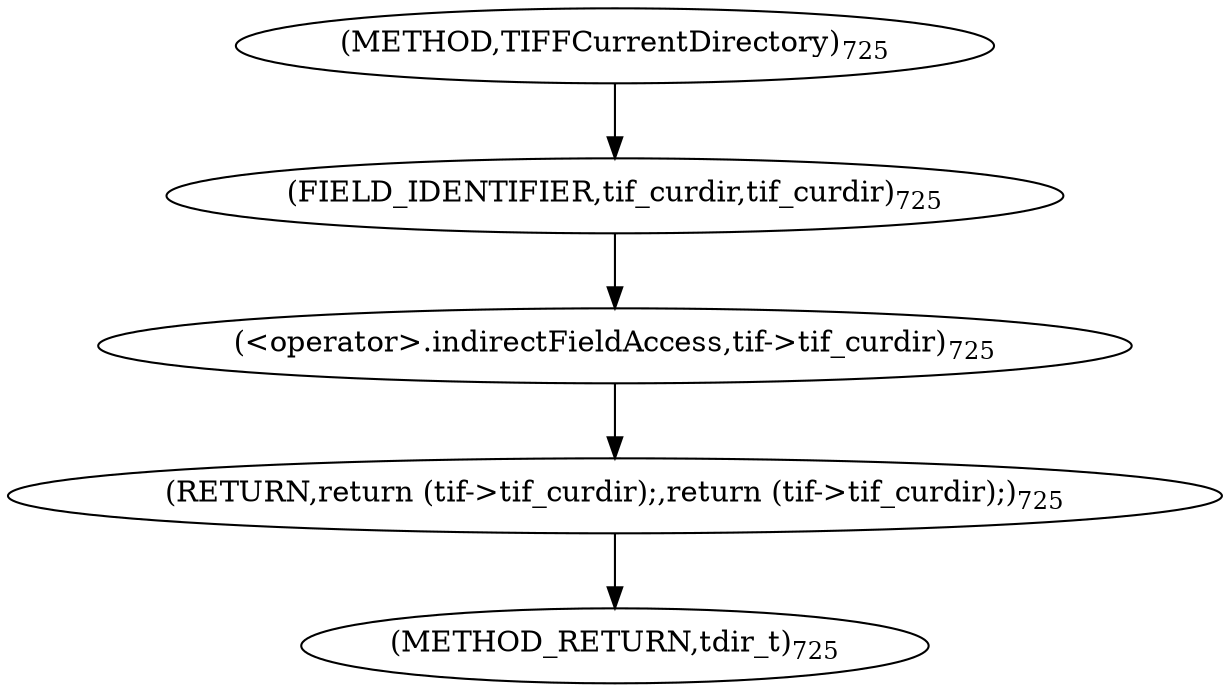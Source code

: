 digraph "TIFFCurrentDirectory" {  
"1550" [label = <(RETURN,return (tif-&gt;tif_curdir);,return (tif-&gt;tif_curdir);)<SUB>725</SUB>> ]
"1551" [label = <(&lt;operator&gt;.indirectFieldAccess,tif-&gt;tif_curdir)<SUB>725</SUB>> ]
"1553" [label = <(FIELD_IDENTIFIER,tif_curdir,tif_curdir)<SUB>725</SUB>> ]
"1547" [label = <(METHOD,TIFFCurrentDirectory)<SUB>725</SUB>> ]
"1554" [label = <(METHOD_RETURN,tdir_t)<SUB>725</SUB>> ]
  "1550" -> "1554" 
  "1551" -> "1550" 
  "1553" -> "1551" 
  "1547" -> "1553" 
}
